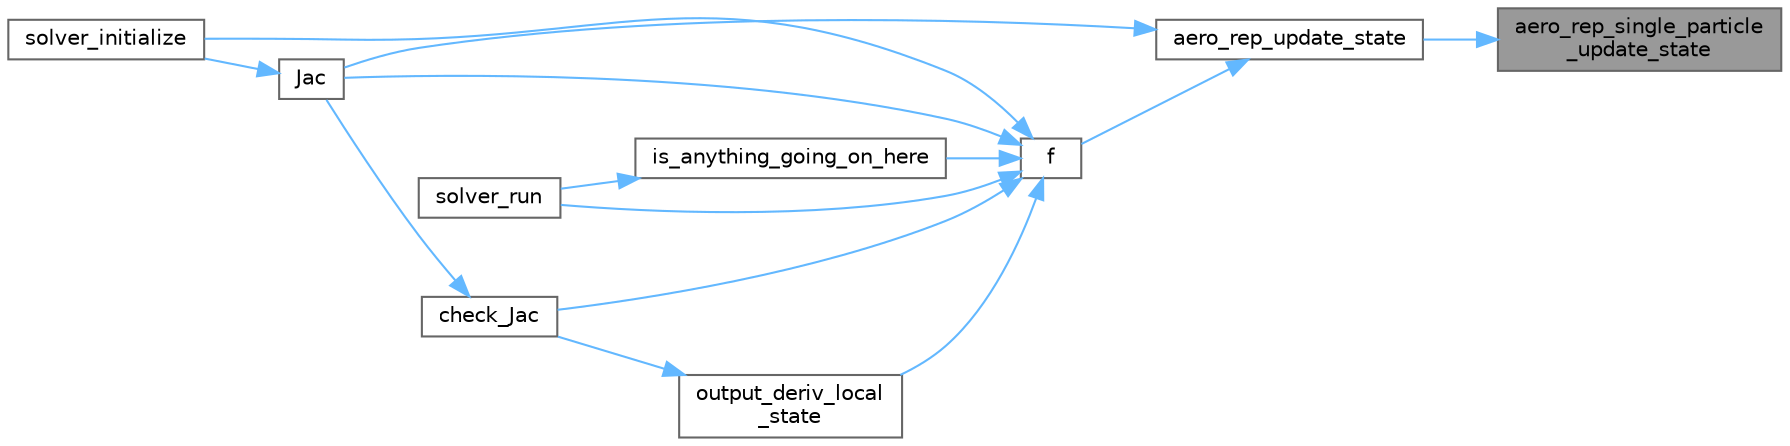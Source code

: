 digraph "aero_rep_single_particle_update_state"
{
 // LATEX_PDF_SIZE
  bgcolor="transparent";
  edge [fontname=Helvetica,fontsize=10,labelfontname=Helvetica,labelfontsize=10];
  node [fontname=Helvetica,fontsize=10,shape=box,height=0.2,width=0.4];
  rankdir="RL";
  Node1 [label="aero_rep_single_particle\l_update_state",height=0.2,width=0.4,color="gray40", fillcolor="grey60", style="filled", fontcolor="black",tooltip="Update aerosol representation data for a new state."];
  Node1 -> Node2 [dir="back",color="steelblue1",style="solid"];
  Node2 [label="aero_rep_update_state",height=0.2,width=0.4,color="grey40", fillcolor="white", style="filled",URL="$aero__rep__solver_8c.html#a42041b486fc391bc9abeee5d1ad666b2",tooltip="Update the aerosol representations for a new state."];
  Node2 -> Node3 [dir="back",color="steelblue1",style="solid"];
  Node3 [label="f",height=0.2,width=0.4,color="grey40", fillcolor="white", style="filled",URL="$camp__solver_8c.html#ac55302bc18db0d68d78f543aad6a16c4",tooltip="Compute the time derivative f(t,y)"];
  Node3 -> Node4 [dir="back",color="steelblue1",style="solid"];
  Node4 [label="check_Jac",height=0.2,width=0.4,color="grey40", fillcolor="white", style="filled",URL="$camp__solver_8c.html#ad45be595da1a1d6fd40179d9743a9a65",tooltip="Check a Jacobian for accuracy."];
  Node4 -> Node5 [dir="back",color="steelblue1",style="solid"];
  Node5 [label="Jac",height=0.2,width=0.4,color="grey40", fillcolor="white", style="filled",URL="$camp__solver_8c.html#a13451d507558a61a2353adfed58db468",tooltip="Compute the Jacobian."];
  Node5 -> Node6 [dir="back",color="steelblue1",style="solid"];
  Node6 [label="solver_initialize",height=0.2,width=0.4,color="grey40", fillcolor="white", style="filled",URL="$camp__solver_8c.html#a599ffdef916b139a1690bfd41aa386b6",tooltip="Solver initialization."];
  Node3 -> Node7 [dir="back",color="steelblue1",style="solid"];
  Node7 [label="is_anything_going_on_here",height=0.2,width=0.4,color="grey40", fillcolor="white", style="filled",URL="$camp__solver_8c.html#a51bc2a16028d4c72dd39669c31f6fc17",tooltip="Determine if there is anything to solve."];
  Node7 -> Node8 [dir="back",color="steelblue1",style="solid"];
  Node8 [label="solver_run",height=0.2,width=0.4,color="grey40", fillcolor="white", style="filled",URL="$camp__solver_8c.html#afc5ec8680b419e7ab49530d53a76cee4",tooltip="Solve for a given timestep."];
  Node3 -> Node5 [dir="back",color="steelblue1",style="solid"];
  Node3 -> Node9 [dir="back",color="steelblue1",style="solid"];
  Node9 [label="output_deriv_local\l_state",height=0.2,width=0.4,color="grey40", fillcolor="white", style="filled",URL="$camp__debug_8h.html#a0352ebf153678772ffbeb405834c141d",tooltip="Evaluate the derivative and Jacobian near a given state for a specified species."];
  Node9 -> Node4 [dir="back",color="steelblue1",style="solid"];
  Node3 -> Node6 [dir="back",color="steelblue1",style="solid"];
  Node3 -> Node8 [dir="back",color="steelblue1",style="solid"];
  Node2 -> Node5 [dir="back",color="steelblue1",style="solid"];
}
